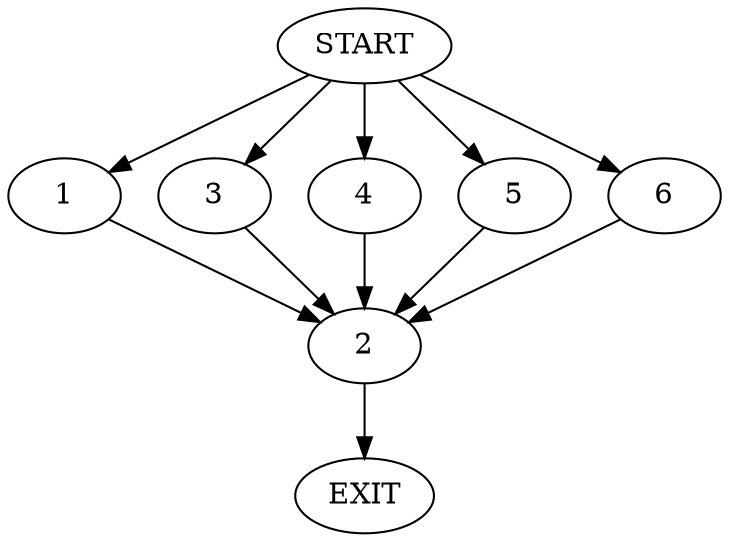 digraph {
0 [label="START"]
7 [label="EXIT"]
0 -> 1
1 -> 2
2 -> 7
0 -> 3
3 -> 2
0 -> 4
4 -> 2
0 -> 5
5 -> 2
0 -> 6
6 -> 2
}
